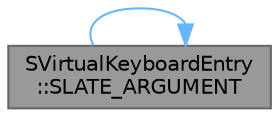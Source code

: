 digraph "SVirtualKeyboardEntry::SLATE_ARGUMENT"
{
 // INTERACTIVE_SVG=YES
 // LATEX_PDF_SIZE
  bgcolor="transparent";
  edge [fontname=Helvetica,fontsize=10,labelfontname=Helvetica,labelfontsize=10];
  node [fontname=Helvetica,fontsize=10,shape=box,height=0.2,width=0.4];
  rankdir="LR";
  Node1 [id="Node000001",label="SVirtualKeyboardEntry\l::SLATE_ARGUMENT",height=0.2,width=0.4,color="gray40", fillcolor="grey60", style="filled", fontcolor="black",tooltip="Sets additional arguments to be used by the virtual keyboard summoned by this widget."];
  Node1 -> Node1 [id="edge1_Node000001_Node000001",color="steelblue1",style="solid",tooltip=" "];
}
